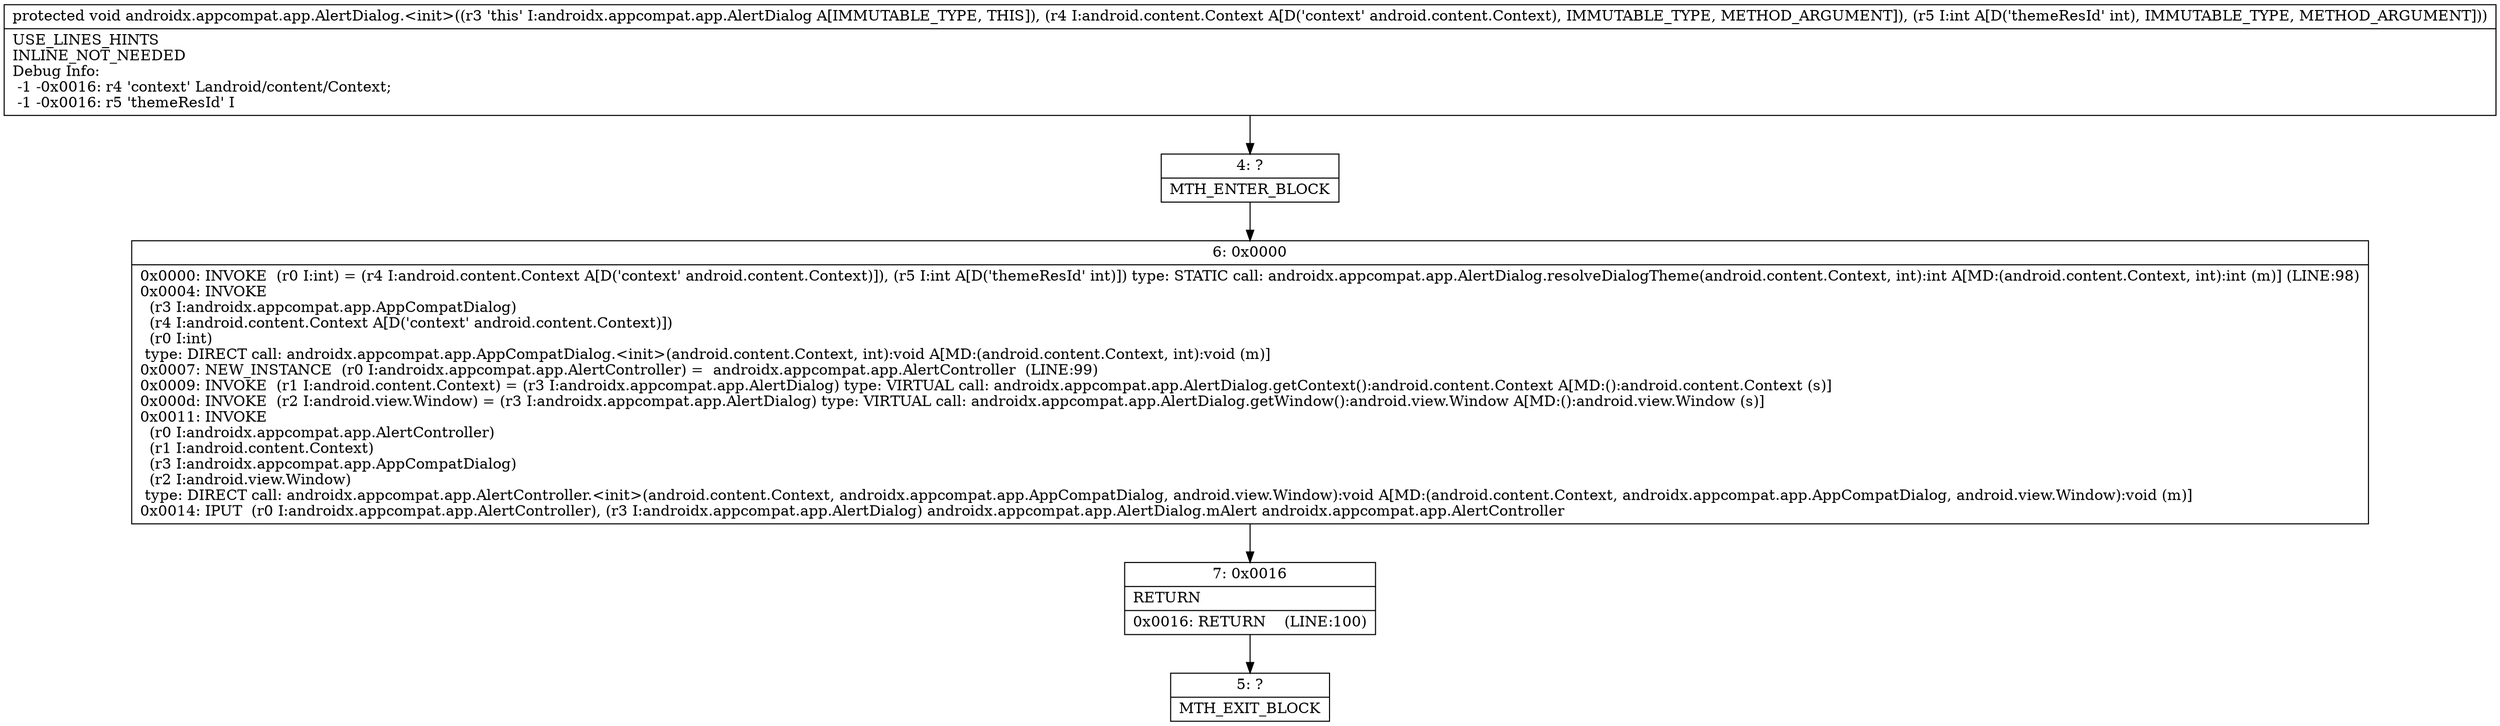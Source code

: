 digraph "CFG forandroidx.appcompat.app.AlertDialog.\<init\>(Landroid\/content\/Context;I)V" {
Node_4 [shape=record,label="{4\:\ ?|MTH_ENTER_BLOCK\l}"];
Node_6 [shape=record,label="{6\:\ 0x0000|0x0000: INVOKE  (r0 I:int) = (r4 I:android.content.Context A[D('context' android.content.Context)]), (r5 I:int A[D('themeResId' int)]) type: STATIC call: androidx.appcompat.app.AlertDialog.resolveDialogTheme(android.content.Context, int):int A[MD:(android.content.Context, int):int (m)] (LINE:98)\l0x0004: INVOKE  \l  (r3 I:androidx.appcompat.app.AppCompatDialog)\l  (r4 I:android.content.Context A[D('context' android.content.Context)])\l  (r0 I:int)\l type: DIRECT call: androidx.appcompat.app.AppCompatDialog.\<init\>(android.content.Context, int):void A[MD:(android.content.Context, int):void (m)]\l0x0007: NEW_INSTANCE  (r0 I:androidx.appcompat.app.AlertController) =  androidx.appcompat.app.AlertController  (LINE:99)\l0x0009: INVOKE  (r1 I:android.content.Context) = (r3 I:androidx.appcompat.app.AlertDialog) type: VIRTUAL call: androidx.appcompat.app.AlertDialog.getContext():android.content.Context A[MD:():android.content.Context (s)]\l0x000d: INVOKE  (r2 I:android.view.Window) = (r3 I:androidx.appcompat.app.AlertDialog) type: VIRTUAL call: androidx.appcompat.app.AlertDialog.getWindow():android.view.Window A[MD:():android.view.Window (s)]\l0x0011: INVOKE  \l  (r0 I:androidx.appcompat.app.AlertController)\l  (r1 I:android.content.Context)\l  (r3 I:androidx.appcompat.app.AppCompatDialog)\l  (r2 I:android.view.Window)\l type: DIRECT call: androidx.appcompat.app.AlertController.\<init\>(android.content.Context, androidx.appcompat.app.AppCompatDialog, android.view.Window):void A[MD:(android.content.Context, androidx.appcompat.app.AppCompatDialog, android.view.Window):void (m)]\l0x0014: IPUT  (r0 I:androidx.appcompat.app.AlertController), (r3 I:androidx.appcompat.app.AlertDialog) androidx.appcompat.app.AlertDialog.mAlert androidx.appcompat.app.AlertController \l}"];
Node_7 [shape=record,label="{7\:\ 0x0016|RETURN\l|0x0016: RETURN    (LINE:100)\l}"];
Node_5 [shape=record,label="{5\:\ ?|MTH_EXIT_BLOCK\l}"];
MethodNode[shape=record,label="{protected void androidx.appcompat.app.AlertDialog.\<init\>((r3 'this' I:androidx.appcompat.app.AlertDialog A[IMMUTABLE_TYPE, THIS]), (r4 I:android.content.Context A[D('context' android.content.Context), IMMUTABLE_TYPE, METHOD_ARGUMENT]), (r5 I:int A[D('themeResId' int), IMMUTABLE_TYPE, METHOD_ARGUMENT]))  | USE_LINES_HINTS\lINLINE_NOT_NEEDED\lDebug Info:\l  \-1 \-0x0016: r4 'context' Landroid\/content\/Context;\l  \-1 \-0x0016: r5 'themeResId' I\l}"];
MethodNode -> Node_4;Node_4 -> Node_6;
Node_6 -> Node_7;
Node_7 -> Node_5;
}

